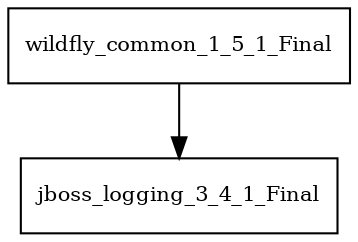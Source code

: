 digraph wildfly_common_1_5_1_Final_dependencies {
  node [shape = box, fontsize=10.0];
  wildfly_common_1_5_1_Final -> jboss_logging_3_4_1_Final;
}
